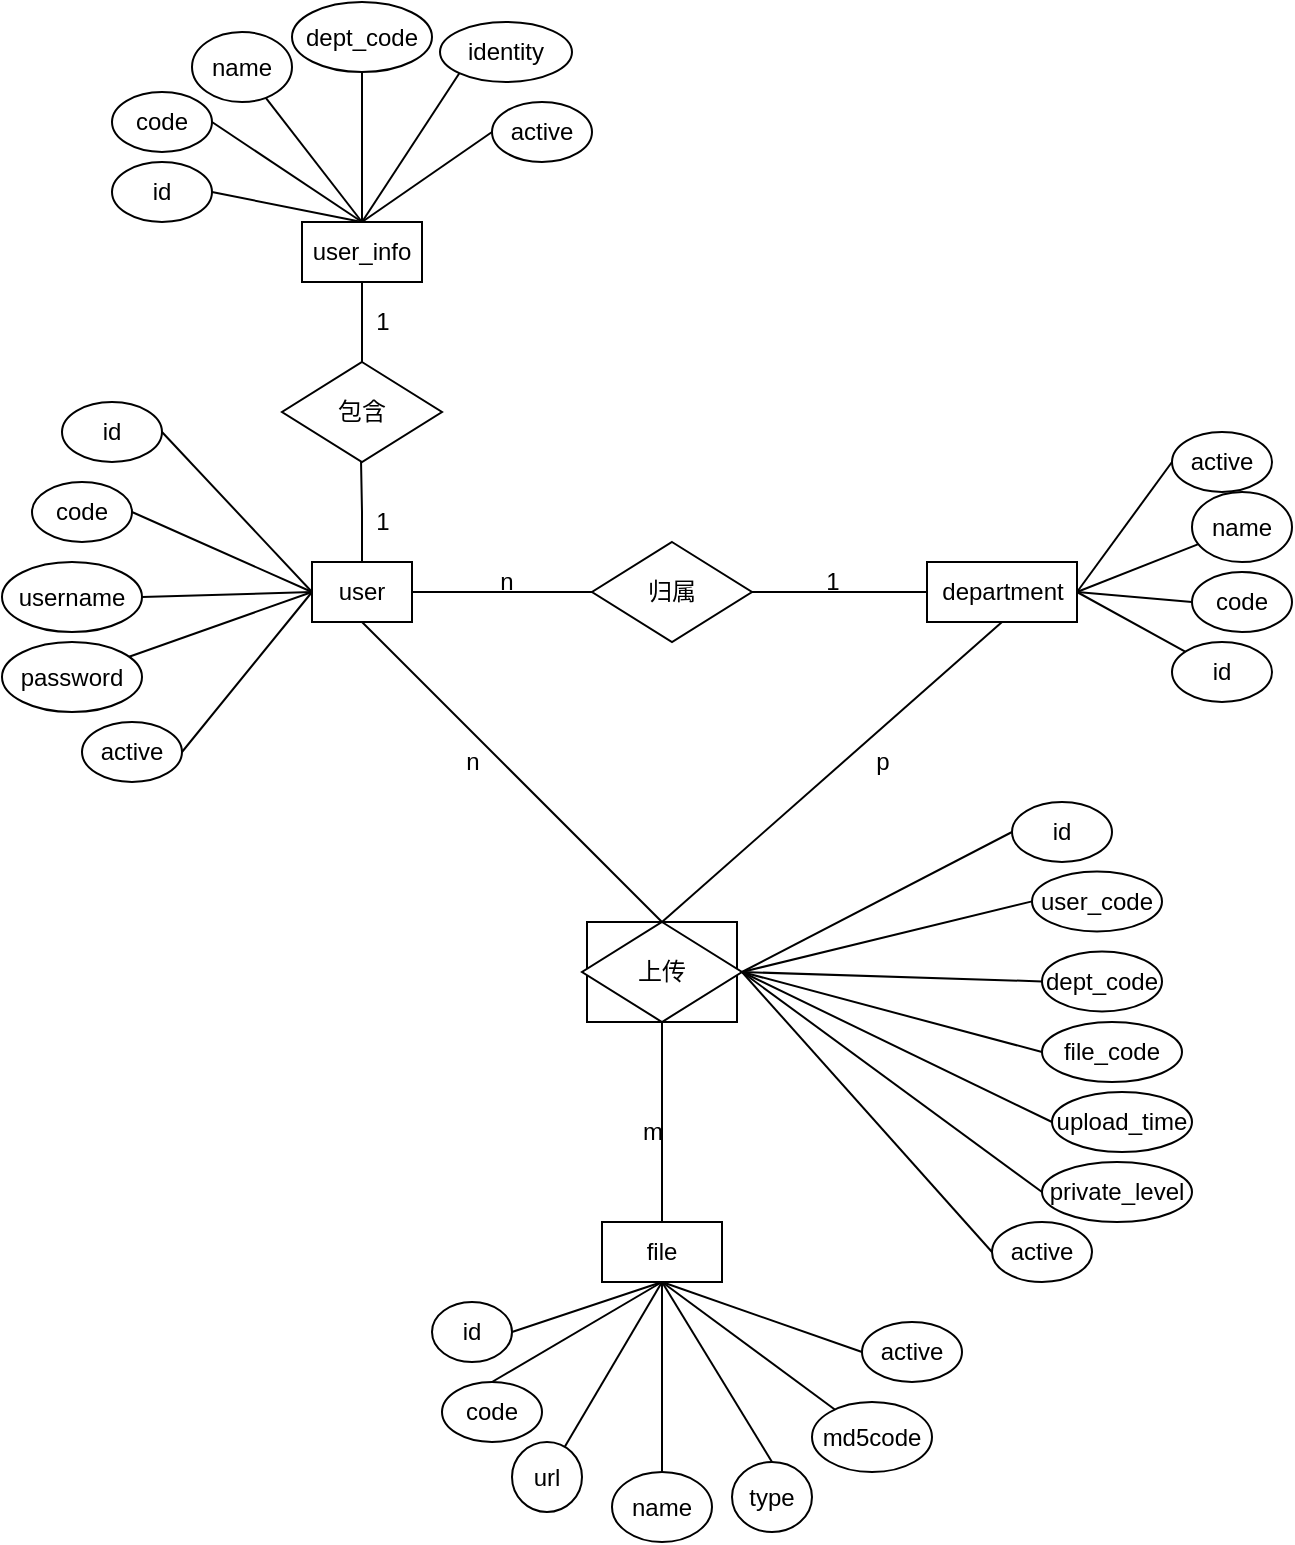 <mxfile version="15.4.3" type="github">
  <diagram id="KTl8g3MnL7EqeoU-ZOUq" name="Page-1">
    <mxGraphModel dx="1108" dy="1595" grid="1" gridSize="10" guides="1" tooltips="1" connect="1" arrows="1" fold="1" page="1" pageScale="1" pageWidth="827" pageHeight="1169" math="0" shadow="0">
      <root>
        <mxCell id="0" />
        <mxCell id="1" parent="0" />
        <mxCell id="3dIT8nD3w7ZH45Lx_ABC-2" value="user" style="rounded=0;whiteSpace=wrap;html=1;" vertex="1" parent="1">
          <mxGeometry x="210" y="160" width="50" height="30" as="geometry" />
        </mxCell>
        <mxCell id="3dIT8nD3w7ZH45Lx_ABC-3" value="id" style="ellipse;whiteSpace=wrap;html=1;" vertex="1" parent="1">
          <mxGeometry x="85" y="80" width="50" height="30" as="geometry" />
        </mxCell>
        <mxCell id="3dIT8nD3w7ZH45Lx_ABC-4" value="code" style="ellipse;whiteSpace=wrap;html=1;" vertex="1" parent="1">
          <mxGeometry x="70" y="120" width="50" height="30" as="geometry" />
        </mxCell>
        <mxCell id="3dIT8nD3w7ZH45Lx_ABC-5" value="username" style="ellipse;whiteSpace=wrap;html=1;" vertex="1" parent="1">
          <mxGeometry x="55" y="160" width="70" height="35" as="geometry" />
        </mxCell>
        <mxCell id="3dIT8nD3w7ZH45Lx_ABC-6" value="password" style="ellipse;whiteSpace=wrap;html=1;" vertex="1" parent="1">
          <mxGeometry x="55" y="200" width="70" height="35" as="geometry" />
        </mxCell>
        <mxCell id="3dIT8nD3w7ZH45Lx_ABC-7" value="active" style="ellipse;whiteSpace=wrap;html=1;" vertex="1" parent="1">
          <mxGeometry x="95" y="240" width="50" height="30" as="geometry" />
        </mxCell>
        <mxCell id="3dIT8nD3w7ZH45Lx_ABC-8" value="" style="endArrow=none;html=1;rounded=0;exitX=1;exitY=0.5;exitDx=0;exitDy=0;entryX=0;entryY=0.5;entryDx=0;entryDy=0;" edge="1" parent="1" source="3dIT8nD3w7ZH45Lx_ABC-3" target="3dIT8nD3w7ZH45Lx_ABC-2">
          <mxGeometry width="50" height="50" relative="1" as="geometry">
            <mxPoint x="130" y="270" as="sourcePoint" />
            <mxPoint x="180" y="220" as="targetPoint" />
          </mxGeometry>
        </mxCell>
        <mxCell id="3dIT8nD3w7ZH45Lx_ABC-9" value="" style="endArrow=none;html=1;rounded=0;entryX=0;entryY=0.5;entryDx=0;entryDy=0;exitX=1;exitY=0.5;exitDx=0;exitDy=0;" edge="1" parent="1" source="3dIT8nD3w7ZH45Lx_ABC-4" target="3dIT8nD3w7ZH45Lx_ABC-2">
          <mxGeometry width="50" height="50" relative="1" as="geometry">
            <mxPoint x="125" y="135" as="sourcePoint" />
            <mxPoint x="210" y="245" as="targetPoint" />
          </mxGeometry>
        </mxCell>
        <mxCell id="3dIT8nD3w7ZH45Lx_ABC-10" value="" style="endArrow=none;html=1;rounded=0;entryX=0;entryY=0.5;entryDx=0;entryDy=0;exitX=1;exitY=0.5;exitDx=0;exitDy=0;" edge="1" parent="1" source="3dIT8nD3w7ZH45Lx_ABC-5" target="3dIT8nD3w7ZH45Lx_ABC-2">
          <mxGeometry width="50" height="50" relative="1" as="geometry">
            <mxPoint x="150" y="297.5" as="sourcePoint" />
            <mxPoint x="220" y="255" as="targetPoint" />
          </mxGeometry>
        </mxCell>
        <mxCell id="3dIT8nD3w7ZH45Lx_ABC-11" value="" style="endArrow=none;html=1;rounded=0;entryX=0;entryY=0.5;entryDx=0;entryDy=0;" edge="1" parent="1" source="3dIT8nD3w7ZH45Lx_ABC-6" target="3dIT8nD3w7ZH45Lx_ABC-2">
          <mxGeometry width="50" height="50" relative="1" as="geometry">
            <mxPoint x="160" y="307.5" as="sourcePoint" />
            <mxPoint x="220" y="250" as="targetPoint" />
          </mxGeometry>
        </mxCell>
        <mxCell id="3dIT8nD3w7ZH45Lx_ABC-12" value="" style="endArrow=none;html=1;rounded=0;exitX=1;exitY=0.5;exitDx=0;exitDy=0;entryX=0;entryY=0.5;entryDx=0;entryDy=0;" edge="1" parent="1" source="3dIT8nD3w7ZH45Lx_ABC-7" target="3dIT8nD3w7ZH45Lx_ABC-2">
          <mxGeometry width="50" height="50" relative="1" as="geometry">
            <mxPoint x="170" y="317.5" as="sourcePoint" />
            <mxPoint x="225" y="250" as="targetPoint" />
          </mxGeometry>
        </mxCell>
        <mxCell id="3dIT8nD3w7ZH45Lx_ABC-14" value="user_info" style="rounded=0;whiteSpace=wrap;html=1;" vertex="1" parent="1">
          <mxGeometry x="205" y="-10" width="60" height="30" as="geometry" />
        </mxCell>
        <mxCell id="3dIT8nD3w7ZH45Lx_ABC-15" value="id" style="ellipse;whiteSpace=wrap;html=1;" vertex="1" parent="1">
          <mxGeometry x="110" y="-40" width="50" height="30" as="geometry" />
        </mxCell>
        <mxCell id="3dIT8nD3w7ZH45Lx_ABC-16" value="code" style="ellipse;whiteSpace=wrap;html=1;" vertex="1" parent="1">
          <mxGeometry x="110" y="-75" width="50" height="30" as="geometry" />
        </mxCell>
        <mxCell id="3dIT8nD3w7ZH45Lx_ABC-17" value="name" style="ellipse;whiteSpace=wrap;html=1;" vertex="1" parent="1">
          <mxGeometry x="150" y="-105" width="50" height="35" as="geometry" />
        </mxCell>
        <mxCell id="3dIT8nD3w7ZH45Lx_ABC-18" value="identity" style="ellipse;whiteSpace=wrap;html=1;" vertex="1" parent="1">
          <mxGeometry x="274" y="-110" width="66" height="30" as="geometry" />
        </mxCell>
        <mxCell id="3dIT8nD3w7ZH45Lx_ABC-19" value="active" style="ellipse;whiteSpace=wrap;html=1;" vertex="1" parent="1">
          <mxGeometry x="300" y="-70" width="50" height="30" as="geometry" />
        </mxCell>
        <mxCell id="3dIT8nD3w7ZH45Lx_ABC-20" value="" style="endArrow=none;html=1;rounded=0;exitX=1;exitY=0.5;exitDx=0;exitDy=0;entryX=0.5;entryY=0;entryDx=0;entryDy=0;" edge="1" parent="1" source="3dIT8nD3w7ZH45Lx_ABC-15" target="3dIT8nD3w7ZH45Lx_ABC-14">
          <mxGeometry width="50" height="50" relative="1" as="geometry">
            <mxPoint x="140" y="65" as="sourcePoint" />
            <mxPoint x="190" y="15" as="targetPoint" />
          </mxGeometry>
        </mxCell>
        <mxCell id="3dIT8nD3w7ZH45Lx_ABC-21" value="" style="endArrow=none;html=1;rounded=0;exitX=1;exitY=0.5;exitDx=0;exitDy=0;entryX=0.5;entryY=0;entryDx=0;entryDy=0;" edge="1" parent="1" source="3dIT8nD3w7ZH45Lx_ABC-16" target="3dIT8nD3w7ZH45Lx_ABC-14">
          <mxGeometry width="50" height="50" relative="1" as="geometry">
            <mxPoint x="150" y="82.5" as="sourcePoint" />
            <mxPoint x="220" y="40" as="targetPoint" />
          </mxGeometry>
        </mxCell>
        <mxCell id="3dIT8nD3w7ZH45Lx_ABC-22" value="" style="endArrow=none;html=1;rounded=0;entryX=0.5;entryY=0;entryDx=0;entryDy=0;" edge="1" parent="1" source="3dIT8nD3w7ZH45Lx_ABC-17" target="3dIT8nD3w7ZH45Lx_ABC-14">
          <mxGeometry width="50" height="50" relative="1" as="geometry">
            <mxPoint x="160" y="92.5" as="sourcePoint" />
            <mxPoint x="230" y="50" as="targetPoint" />
          </mxGeometry>
        </mxCell>
        <mxCell id="3dIT8nD3w7ZH45Lx_ABC-23" value="" style="endArrow=none;html=1;rounded=0;exitX=0;exitY=1;exitDx=0;exitDy=0;entryX=0.5;entryY=0;entryDx=0;entryDy=0;" edge="1" parent="1" source="3dIT8nD3w7ZH45Lx_ABC-18" target="3dIT8nD3w7ZH45Lx_ABC-14">
          <mxGeometry width="50" height="50" relative="1" as="geometry">
            <mxPoint x="170" y="102.5" as="sourcePoint" />
            <mxPoint x="230" y="45" as="targetPoint" />
          </mxGeometry>
        </mxCell>
        <mxCell id="3dIT8nD3w7ZH45Lx_ABC-24" value="" style="endArrow=none;html=1;rounded=0;exitX=0;exitY=0.5;exitDx=0;exitDy=0;entryX=0.5;entryY=0;entryDx=0;entryDy=0;" edge="1" parent="1" source="3dIT8nD3w7ZH45Lx_ABC-19" target="3dIT8nD3w7ZH45Lx_ABC-14">
          <mxGeometry width="50" height="50" relative="1" as="geometry">
            <mxPoint x="180" y="112.5" as="sourcePoint" />
            <mxPoint x="235" y="45" as="targetPoint" />
          </mxGeometry>
        </mxCell>
        <mxCell id="3dIT8nD3w7ZH45Lx_ABC-25" value="dept_code" style="ellipse;whiteSpace=wrap;html=1;" vertex="1" parent="1">
          <mxGeometry x="200" y="-120" width="70" height="35" as="geometry" />
        </mxCell>
        <mxCell id="3dIT8nD3w7ZH45Lx_ABC-26" value="" style="endArrow=none;html=1;rounded=0;exitX=0.5;exitY=1;exitDx=0;exitDy=0;entryX=0.5;entryY=0;entryDx=0;entryDy=0;" edge="1" parent="1" source="3dIT8nD3w7ZH45Lx_ABC-25" target="3dIT8nD3w7ZH45Lx_ABC-14">
          <mxGeometry width="50" height="50" relative="1" as="geometry">
            <mxPoint x="315" y="130" as="sourcePoint" />
            <mxPoint x="245" y="55" as="targetPoint" />
          </mxGeometry>
        </mxCell>
        <mxCell id="3dIT8nD3w7ZH45Lx_ABC-28" value="department" style="rounded=0;whiteSpace=wrap;html=1;" vertex="1" parent="1">
          <mxGeometry x="517.5" y="160" width="75" height="30" as="geometry" />
        </mxCell>
        <mxCell id="3dIT8nD3w7ZH45Lx_ABC-29" value="id" style="ellipse;whiteSpace=wrap;html=1;" vertex="1" parent="1">
          <mxGeometry x="640" y="200" width="50" height="30" as="geometry" />
        </mxCell>
        <mxCell id="3dIT8nD3w7ZH45Lx_ABC-30" value="code" style="ellipse;whiteSpace=wrap;html=1;" vertex="1" parent="1">
          <mxGeometry x="650" y="165" width="50" height="30" as="geometry" />
        </mxCell>
        <mxCell id="3dIT8nD3w7ZH45Lx_ABC-31" value="name" style="ellipse;whiteSpace=wrap;html=1;" vertex="1" parent="1">
          <mxGeometry x="650" y="125" width="50" height="35" as="geometry" />
        </mxCell>
        <mxCell id="3dIT8nD3w7ZH45Lx_ABC-32" value="active" style="ellipse;whiteSpace=wrap;html=1;" vertex="1" parent="1">
          <mxGeometry x="640" y="95" width="50" height="30" as="geometry" />
        </mxCell>
        <mxCell id="3dIT8nD3w7ZH45Lx_ABC-33" value="" style="endArrow=none;html=1;rounded=0;entryX=1;entryY=0.5;entryDx=0;entryDy=0;" edge="1" parent="1" source="3dIT8nD3w7ZH45Lx_ABC-29" target="3dIT8nD3w7ZH45Lx_ABC-28">
          <mxGeometry width="50" height="50" relative="1" as="geometry">
            <mxPoint x="450" y="190" as="sourcePoint" />
            <mxPoint x="610" y="170" as="targetPoint" />
          </mxGeometry>
        </mxCell>
        <mxCell id="3dIT8nD3w7ZH45Lx_ABC-34" value="" style="endArrow=none;html=1;rounded=0;exitX=0;exitY=0.5;exitDx=0;exitDy=0;entryX=1;entryY=0.5;entryDx=0;entryDy=0;" edge="1" parent="1" source="3dIT8nD3w7ZH45Lx_ABC-30" target="3dIT8nD3w7ZH45Lx_ABC-28">
          <mxGeometry width="50" height="50" relative="1" as="geometry">
            <mxPoint x="460" y="207.5" as="sourcePoint" />
            <mxPoint x="530" y="165" as="targetPoint" />
          </mxGeometry>
        </mxCell>
        <mxCell id="3dIT8nD3w7ZH45Lx_ABC-35" value="" style="endArrow=none;html=1;rounded=0;entryX=1;entryY=0.5;entryDx=0;entryDy=0;" edge="1" parent="1" source="3dIT8nD3w7ZH45Lx_ABC-31" target="3dIT8nD3w7ZH45Lx_ABC-28">
          <mxGeometry width="50" height="50" relative="1" as="geometry">
            <mxPoint x="470" y="217.5" as="sourcePoint" />
            <mxPoint x="540" y="175" as="targetPoint" />
          </mxGeometry>
        </mxCell>
        <mxCell id="3dIT8nD3w7ZH45Lx_ABC-36" value="" style="endArrow=none;html=1;rounded=0;exitX=0;exitY=0.5;exitDx=0;exitDy=0;entryX=1;entryY=0.5;entryDx=0;entryDy=0;" edge="1" parent="1" source="3dIT8nD3w7ZH45Lx_ABC-32" target="3dIT8nD3w7ZH45Lx_ABC-28">
          <mxGeometry width="50" height="50" relative="1" as="geometry">
            <mxPoint x="490" y="237.5" as="sourcePoint" />
            <mxPoint x="610" y="170" as="targetPoint" />
          </mxGeometry>
        </mxCell>
        <mxCell id="3dIT8nD3w7ZH45Lx_ABC-38" value="file" style="rounded=0;whiteSpace=wrap;html=1;" vertex="1" parent="1">
          <mxGeometry x="355" y="490" width="60" height="30" as="geometry" />
        </mxCell>
        <mxCell id="3dIT8nD3w7ZH45Lx_ABC-39" value="id" style="ellipse;whiteSpace=wrap;html=1;" vertex="1" parent="1">
          <mxGeometry x="270" y="530" width="40" height="30" as="geometry" />
        </mxCell>
        <mxCell id="3dIT8nD3w7ZH45Lx_ABC-40" value="code" style="ellipse;whiteSpace=wrap;html=1;" vertex="1" parent="1">
          <mxGeometry x="275" y="570" width="50" height="30" as="geometry" />
        </mxCell>
        <mxCell id="3dIT8nD3w7ZH45Lx_ABC-41" value="url" style="ellipse;whiteSpace=wrap;html=1;" vertex="1" parent="1">
          <mxGeometry x="310" y="600" width="35" height="35" as="geometry" />
        </mxCell>
        <mxCell id="3dIT8nD3w7ZH45Lx_ABC-42" value="type" style="ellipse;whiteSpace=wrap;html=1;" vertex="1" parent="1">
          <mxGeometry x="420" y="610" width="40" height="35" as="geometry" />
        </mxCell>
        <mxCell id="3dIT8nD3w7ZH45Lx_ABC-43" value="active" style="ellipse;whiteSpace=wrap;html=1;" vertex="1" parent="1">
          <mxGeometry x="485" y="540" width="50" height="30" as="geometry" />
        </mxCell>
        <mxCell id="3dIT8nD3w7ZH45Lx_ABC-44" value="" style="endArrow=none;html=1;rounded=0;exitX=1;exitY=0.5;exitDx=0;exitDy=0;entryX=0.5;entryY=1;entryDx=0;entryDy=0;" edge="1" parent="1" source="3dIT8nD3w7ZH45Lx_ABC-39" target="3dIT8nD3w7ZH45Lx_ABC-38">
          <mxGeometry width="50" height="50" relative="1" as="geometry">
            <mxPoint x="315" y="540" as="sourcePoint" />
            <mxPoint x="365" y="490" as="targetPoint" />
          </mxGeometry>
        </mxCell>
        <mxCell id="3dIT8nD3w7ZH45Lx_ABC-45" value="" style="endArrow=none;html=1;rounded=0;exitX=0.5;exitY=0;exitDx=0;exitDy=0;entryX=0.5;entryY=1;entryDx=0;entryDy=0;" edge="1" parent="1" source="3dIT8nD3w7ZH45Lx_ABC-40" target="3dIT8nD3w7ZH45Lx_ABC-38">
          <mxGeometry width="50" height="50" relative="1" as="geometry">
            <mxPoint x="325" y="557.5" as="sourcePoint" />
            <mxPoint x="395" y="515" as="targetPoint" />
          </mxGeometry>
        </mxCell>
        <mxCell id="3dIT8nD3w7ZH45Lx_ABC-46" value="" style="endArrow=none;html=1;rounded=0;entryX=0.5;entryY=1;entryDx=0;entryDy=0;" edge="1" parent="1" source="3dIT8nD3w7ZH45Lx_ABC-41" target="3dIT8nD3w7ZH45Lx_ABC-38">
          <mxGeometry width="50" height="50" relative="1" as="geometry">
            <mxPoint x="335" y="567.5" as="sourcePoint" />
            <mxPoint x="405" y="525" as="targetPoint" />
          </mxGeometry>
        </mxCell>
        <mxCell id="3dIT8nD3w7ZH45Lx_ABC-47" value="" style="endArrow=none;html=1;rounded=0;exitX=0.5;exitY=0;exitDx=0;exitDy=0;entryX=0.5;entryY=1;entryDx=0;entryDy=0;" edge="1" parent="1" source="3dIT8nD3w7ZH45Lx_ABC-42" target="3dIT8nD3w7ZH45Lx_ABC-38">
          <mxGeometry width="50" height="50" relative="1" as="geometry">
            <mxPoint x="345" y="577.5" as="sourcePoint" />
            <mxPoint x="405" y="520" as="targetPoint" />
          </mxGeometry>
        </mxCell>
        <mxCell id="3dIT8nD3w7ZH45Lx_ABC-48" value="" style="endArrow=none;html=1;rounded=0;exitX=0;exitY=0.5;exitDx=0;exitDy=0;entryX=0.5;entryY=1;entryDx=0;entryDy=0;" edge="1" parent="1" source="3dIT8nD3w7ZH45Lx_ABC-43" target="3dIT8nD3w7ZH45Lx_ABC-38">
          <mxGeometry width="50" height="50" relative="1" as="geometry">
            <mxPoint x="355" y="587.5" as="sourcePoint" />
            <mxPoint x="410" y="520" as="targetPoint" />
          </mxGeometry>
        </mxCell>
        <mxCell id="3dIT8nD3w7ZH45Lx_ABC-49" value="name" style="ellipse;whiteSpace=wrap;html=1;" vertex="1" parent="1">
          <mxGeometry x="360" y="615" width="50" height="35" as="geometry" />
        </mxCell>
        <mxCell id="3dIT8nD3w7ZH45Lx_ABC-50" value="" style="endArrow=none;html=1;rounded=0;exitX=0.5;exitY=0;exitDx=0;exitDy=0;entryX=0.5;entryY=1;entryDx=0;entryDy=0;" edge="1" parent="1" source="3dIT8nD3w7ZH45Lx_ABC-49" target="3dIT8nD3w7ZH45Lx_ABC-38">
          <mxGeometry width="50" height="50" relative="1" as="geometry">
            <mxPoint x="490" y="605" as="sourcePoint" />
            <mxPoint x="420" y="530" as="targetPoint" />
          </mxGeometry>
        </mxCell>
        <mxCell id="3dIT8nD3w7ZH45Lx_ABC-51" value="md5code" style="ellipse;whiteSpace=wrap;html=1;" vertex="1" parent="1">
          <mxGeometry x="460" y="580" width="60" height="35" as="geometry" />
        </mxCell>
        <mxCell id="3dIT8nD3w7ZH45Lx_ABC-52" value="" style="endArrow=none;html=1;rounded=0;entryX=0.5;entryY=1;entryDx=0;entryDy=0;" edge="1" parent="1" source="3dIT8nD3w7ZH45Lx_ABC-51" target="3dIT8nD3w7ZH45Lx_ABC-38">
          <mxGeometry width="50" height="50" relative="1" as="geometry">
            <mxPoint x="495" y="565" as="sourcePoint" />
            <mxPoint x="400" y="530" as="targetPoint" />
          </mxGeometry>
        </mxCell>
        <mxCell id="3dIT8nD3w7ZH45Lx_ABC-55" value="id" style="ellipse;whiteSpace=wrap;html=1;" vertex="1" parent="1">
          <mxGeometry x="560" y="280" width="50" height="30" as="geometry" />
        </mxCell>
        <mxCell id="3dIT8nD3w7ZH45Lx_ABC-56" value="user_code" style="ellipse;whiteSpace=wrap;html=1;" vertex="1" parent="1">
          <mxGeometry x="570" y="314.69" width="65" height="30" as="geometry" />
        </mxCell>
        <mxCell id="3dIT8nD3w7ZH45Lx_ABC-57" value="dept_code" style="ellipse;whiteSpace=wrap;html=1;" vertex="1" parent="1">
          <mxGeometry x="575" y="354.69" width="60" height="30" as="geometry" />
        </mxCell>
        <mxCell id="3dIT8nD3w7ZH45Lx_ABC-58" value="upload_time" style="ellipse;whiteSpace=wrap;html=1;" vertex="1" parent="1">
          <mxGeometry x="580" y="425" width="70" height="30" as="geometry" />
        </mxCell>
        <mxCell id="3dIT8nD3w7ZH45Lx_ABC-59" value="active" style="ellipse;whiteSpace=wrap;html=1;" vertex="1" parent="1">
          <mxGeometry x="550" y="490" width="50" height="30" as="geometry" />
        </mxCell>
        <mxCell id="3dIT8nD3w7ZH45Lx_ABC-60" value="" style="endArrow=none;html=1;rounded=0;entryX=1;entryY=0.5;entryDx=0;entryDy=0;exitX=0;exitY=0.5;exitDx=0;exitDy=0;" edge="1" parent="1" source="3dIT8nD3w7ZH45Lx_ABC-55" target="3dIT8nD3w7ZH45Lx_ABC-81">
          <mxGeometry width="50" height="50" relative="1" as="geometry">
            <mxPoint x="435" y="198" as="sourcePoint" />
            <mxPoint x="571.5" y="245" as="targetPoint" />
          </mxGeometry>
        </mxCell>
        <mxCell id="3dIT8nD3w7ZH45Lx_ABC-61" value="" style="endArrow=none;html=1;rounded=0;exitX=0;exitY=0.5;exitDx=0;exitDy=0;entryX=1;entryY=0.5;entryDx=0;entryDy=0;" edge="1" parent="1" source="3dIT8nD3w7ZH45Lx_ABC-56" target="3dIT8nD3w7ZH45Lx_ABC-81">
          <mxGeometry width="50" height="50" relative="1" as="geometry">
            <mxPoint x="482.5" y="282.5" as="sourcePoint" />
            <mxPoint x="571.5" y="245" as="targetPoint" />
          </mxGeometry>
        </mxCell>
        <mxCell id="3dIT8nD3w7ZH45Lx_ABC-62" value="" style="endArrow=none;html=1;rounded=0;entryX=1;entryY=0.5;entryDx=0;entryDy=0;exitX=0;exitY=0.5;exitDx=0;exitDy=0;" edge="1" parent="1" source="3dIT8nD3w7ZH45Lx_ABC-57" target="3dIT8nD3w7ZH45Lx_ABC-81">
          <mxGeometry width="50" height="50" relative="1" as="geometry">
            <mxPoint x="497.098" y="329.999" as="sourcePoint" />
            <mxPoint x="571.5" y="350.31" as="targetPoint" />
          </mxGeometry>
        </mxCell>
        <mxCell id="3dIT8nD3w7ZH45Lx_ABC-63" value="" style="endArrow=none;html=1;rounded=0;exitX=0;exitY=0.5;exitDx=0;exitDy=0;entryX=1;entryY=0.5;entryDx=0;entryDy=0;" edge="1" parent="1" source="3dIT8nD3w7ZH45Lx_ABC-58" target="3dIT8nD3w7ZH45Lx_ABC-81">
          <mxGeometry width="50" height="50" relative="1" as="geometry">
            <mxPoint x="502.5" y="407.81" as="sourcePoint" />
            <mxPoint x="571.5" y="350.31" as="targetPoint" />
          </mxGeometry>
        </mxCell>
        <mxCell id="3dIT8nD3w7ZH45Lx_ABC-64" value="" style="endArrow=none;html=1;rounded=0;exitX=0;exitY=0.5;exitDx=0;exitDy=0;entryX=1;entryY=0.5;entryDx=0;entryDy=0;" edge="1" parent="1" source="3dIT8nD3w7ZH45Lx_ABC-59" target="3dIT8nD3w7ZH45Lx_ABC-81">
          <mxGeometry width="50" height="50" relative="1" as="geometry">
            <mxPoint x="512.5" y="417.81" as="sourcePoint" />
            <mxPoint x="571.5" y="350.31" as="targetPoint" />
          </mxGeometry>
        </mxCell>
        <mxCell id="3dIT8nD3w7ZH45Lx_ABC-65" value="file_code" style="ellipse;whiteSpace=wrap;html=1;" vertex="1" parent="1">
          <mxGeometry x="575" y="390" width="70" height="30" as="geometry" />
        </mxCell>
        <mxCell id="3dIT8nD3w7ZH45Lx_ABC-66" value="" style="endArrow=none;html=1;rounded=0;exitX=0;exitY=0.5;exitDx=0;exitDy=0;entryX=1;entryY=0.5;entryDx=0;entryDy=0;" edge="1" parent="1" source="3dIT8nD3w7ZH45Lx_ABC-65" target="3dIT8nD3w7ZH45Lx_ABC-81">
          <mxGeometry width="50" height="50" relative="1" as="geometry">
            <mxPoint x="647.5" y="435.31" as="sourcePoint" />
            <mxPoint x="571.5" y="350.31" as="targetPoint" />
          </mxGeometry>
        </mxCell>
        <mxCell id="3dIT8nD3w7ZH45Lx_ABC-67" value="private_level" style="ellipse;whiteSpace=wrap;html=1;" vertex="1" parent="1">
          <mxGeometry x="575" y="460" width="75" height="30" as="geometry" />
        </mxCell>
        <mxCell id="3dIT8nD3w7ZH45Lx_ABC-68" value="" style="endArrow=none;html=1;rounded=0;exitX=0;exitY=0.5;exitDx=0;exitDy=0;entryX=1;entryY=0.5;entryDx=0;entryDy=0;" edge="1" parent="1" source="3dIT8nD3w7ZH45Lx_ABC-67" target="3dIT8nD3w7ZH45Lx_ABC-81">
          <mxGeometry width="50" height="50" relative="1" as="geometry">
            <mxPoint x="667.5" y="395.31" as="sourcePoint" />
            <mxPoint x="571.5" y="350.31" as="targetPoint" />
          </mxGeometry>
        </mxCell>
        <mxCell id="3dIT8nD3w7ZH45Lx_ABC-70" value="包含" style="rhombus;whiteSpace=wrap;html=1;" vertex="1" parent="1">
          <mxGeometry x="195" y="60" width="80" height="50" as="geometry" />
        </mxCell>
        <mxCell id="3dIT8nD3w7ZH45Lx_ABC-71" value="" style="endArrow=none;html=1;rounded=0;edgeStyle=orthogonalEdgeStyle;exitX=0.5;exitY=0;exitDx=0;exitDy=0;entryX=0.5;entryY=1;entryDx=0;entryDy=0;" edge="1" parent="1" source="3dIT8nD3w7ZH45Lx_ABC-70" target="3dIT8nD3w7ZH45Lx_ABC-14">
          <mxGeometry width="50" height="50" relative="1" as="geometry">
            <mxPoint x="229.5" y="70" as="sourcePoint" />
            <mxPoint x="229.5" y="20" as="targetPoint" />
          </mxGeometry>
        </mxCell>
        <mxCell id="3dIT8nD3w7ZH45Lx_ABC-74" value="" style="endArrow=none;html=1;rounded=0;edgeStyle=orthogonalEdgeStyle;exitX=0.5;exitY=0;exitDx=0;exitDy=0;entryX=0.494;entryY=1;entryDx=0;entryDy=0;entryPerimeter=0;" edge="1" parent="1" source="3dIT8nD3w7ZH45Lx_ABC-2" target="3dIT8nD3w7ZH45Lx_ABC-70">
          <mxGeometry width="50" height="50" relative="1" as="geometry">
            <mxPoint x="234.5" y="155" as="sourcePoint" />
            <mxPoint x="234.5" y="115" as="targetPoint" />
          </mxGeometry>
        </mxCell>
        <mxCell id="3dIT8nD3w7ZH45Lx_ABC-76" value="归属" style="rhombus;whiteSpace=wrap;html=1;" vertex="1" parent="1">
          <mxGeometry x="350" y="150" width="80" height="50" as="geometry" />
        </mxCell>
        <mxCell id="3dIT8nD3w7ZH45Lx_ABC-80" value="" style="rounded=0;whiteSpace=wrap;html=1;" vertex="1" parent="1">
          <mxGeometry x="347.5" y="340" width="75" height="50" as="geometry" />
        </mxCell>
        <mxCell id="3dIT8nD3w7ZH45Lx_ABC-81" value="上传" style="rhombus;whiteSpace=wrap;html=1;" vertex="1" parent="1">
          <mxGeometry x="345" y="340" width="80" height="50" as="geometry" />
        </mxCell>
        <mxCell id="3dIT8nD3w7ZH45Lx_ABC-86" value="" style="endArrow=none;html=1;rounded=0;exitX=1;exitY=0.5;exitDx=0;exitDy=0;entryX=0;entryY=0.5;entryDx=0;entryDy=0;" edge="1" parent="1" source="3dIT8nD3w7ZH45Lx_ABC-2" target="3dIT8nD3w7ZH45Lx_ABC-76">
          <mxGeometry width="50" height="50" relative="1" as="geometry">
            <mxPoint x="480" y="195" as="sourcePoint" />
            <mxPoint x="552.5" y="120" as="targetPoint" />
          </mxGeometry>
        </mxCell>
        <mxCell id="3dIT8nD3w7ZH45Lx_ABC-92" value="" style="endArrow=none;html=1;rounded=0;exitX=0;exitY=0.5;exitDx=0;exitDy=0;entryX=1;entryY=0.5;entryDx=0;entryDy=0;" edge="1" parent="1" source="3dIT8nD3w7ZH45Lx_ABC-28" target="3dIT8nD3w7ZH45Lx_ABC-76">
          <mxGeometry width="50" height="50" relative="1" as="geometry">
            <mxPoint x="270" y="185" as="sourcePoint" />
            <mxPoint x="350" y="105" as="targetPoint" />
          </mxGeometry>
        </mxCell>
        <mxCell id="3dIT8nD3w7ZH45Lx_ABC-93" value="1" style="text;html=1;align=center;verticalAlign=middle;resizable=0;points=[];autosize=1;strokeColor=none;fillColor=none;" vertex="1" parent="1">
          <mxGeometry x="235" y="130" width="20" height="20" as="geometry" />
        </mxCell>
        <mxCell id="3dIT8nD3w7ZH45Lx_ABC-94" value="1" style="text;html=1;align=center;verticalAlign=middle;resizable=0;points=[];autosize=1;strokeColor=none;fillColor=none;" vertex="1" parent="1">
          <mxGeometry x="235" y="30" width="20" height="20" as="geometry" />
        </mxCell>
        <mxCell id="3dIT8nD3w7ZH45Lx_ABC-100" value="1" style="text;html=1;align=center;verticalAlign=middle;resizable=0;points=[];autosize=1;strokeColor=none;fillColor=none;" vertex="1" parent="1">
          <mxGeometry x="460" y="160" width="20" height="20" as="geometry" />
        </mxCell>
        <mxCell id="3dIT8nD3w7ZH45Lx_ABC-101" value="n" style="text;html=1;align=center;verticalAlign=middle;resizable=0;points=[];autosize=1;strokeColor=none;fillColor=none;" vertex="1" parent="1">
          <mxGeometry x="297" y="160" width="20" height="20" as="geometry" />
        </mxCell>
        <mxCell id="3dIT8nD3w7ZH45Lx_ABC-103" value="" style="endArrow=none;html=1;rounded=0;exitX=0.5;exitY=1;exitDx=0;exitDy=0;entryX=0.5;entryY=0;entryDx=0;entryDy=0;" edge="1" parent="1" source="3dIT8nD3w7ZH45Lx_ABC-81" target="3dIT8nD3w7ZH45Lx_ABC-38">
          <mxGeometry width="50" height="50" relative="1" as="geometry">
            <mxPoint x="527.5" y="185" as="sourcePoint" />
            <mxPoint x="440" y="185" as="targetPoint" />
          </mxGeometry>
        </mxCell>
        <mxCell id="3dIT8nD3w7ZH45Lx_ABC-104" value="" style="endArrow=none;html=1;rounded=0;exitX=0.5;exitY=1;exitDx=0;exitDy=0;entryX=0.5;entryY=0;entryDx=0;entryDy=0;" edge="1" parent="1" source="3dIT8nD3w7ZH45Lx_ABC-28" target="3dIT8nD3w7ZH45Lx_ABC-81">
          <mxGeometry width="50" height="50" relative="1" as="geometry">
            <mxPoint x="527.5" y="185" as="sourcePoint" />
            <mxPoint x="440" y="185" as="targetPoint" />
          </mxGeometry>
        </mxCell>
        <mxCell id="3dIT8nD3w7ZH45Lx_ABC-105" value="" style="endArrow=none;html=1;rounded=0;exitX=0.5;exitY=0;exitDx=0;exitDy=0;entryX=0.5;entryY=1;entryDx=0;entryDy=0;" edge="1" parent="1" source="3dIT8nD3w7ZH45Lx_ABC-81" target="3dIT8nD3w7ZH45Lx_ABC-2">
          <mxGeometry width="50" height="50" relative="1" as="geometry">
            <mxPoint x="537.5" y="195" as="sourcePoint" />
            <mxPoint x="450" y="195" as="targetPoint" />
          </mxGeometry>
        </mxCell>
        <mxCell id="3dIT8nD3w7ZH45Lx_ABC-107" value="n" style="text;html=1;align=center;verticalAlign=middle;resizable=0;points=[];autosize=1;strokeColor=none;fillColor=none;" vertex="1" parent="1">
          <mxGeometry x="280" y="250" width="20" height="20" as="geometry" />
        </mxCell>
        <mxCell id="3dIT8nD3w7ZH45Lx_ABC-109" value="p" style="text;html=1;align=center;verticalAlign=middle;resizable=0;points=[];autosize=1;strokeColor=none;fillColor=none;" vertex="1" parent="1">
          <mxGeometry x="485" y="250" width="20" height="20" as="geometry" />
        </mxCell>
        <mxCell id="3dIT8nD3w7ZH45Lx_ABC-110" value="m" style="text;html=1;align=center;verticalAlign=middle;resizable=0;points=[];autosize=1;strokeColor=none;fillColor=none;" vertex="1" parent="1">
          <mxGeometry x="365" y="435" width="30" height="20" as="geometry" />
        </mxCell>
      </root>
    </mxGraphModel>
  </diagram>
</mxfile>
